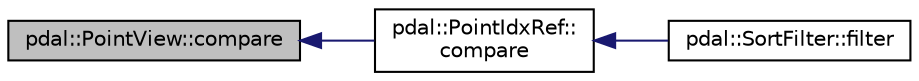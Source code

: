digraph "pdal::PointView::compare"
{
  edge [fontname="Helvetica",fontsize="10",labelfontname="Helvetica",labelfontsize="10"];
  node [fontname="Helvetica",fontsize="10",shape=record];
  rankdir="LR";
  Node1 [label="pdal::PointView::compare",height=0.2,width=0.4,color="black", fillcolor="grey75", style="filled", fontcolor="black"];
  Node1 -> Node2 [dir="back",color="midnightblue",fontsize="10",style="solid",fontname="Helvetica"];
  Node2 [label="pdal::PointIdxRef::\lcompare",height=0.2,width=0.4,color="black", fillcolor="white", style="filled",URL="$classpdal_1_1PointIdxRef.html#a1dadf18eb7468b839da1021f81013309"];
  Node2 -> Node3 [dir="back",color="midnightblue",fontsize="10",style="solid",fontname="Helvetica"];
  Node3 [label="pdal::SortFilter::filter",height=0.2,width=0.4,color="black", fillcolor="white", style="filled",URL="$classpdal_1_1SortFilter.html#aae3d27e03e7a158f542b3745e9e8579f"];
}
